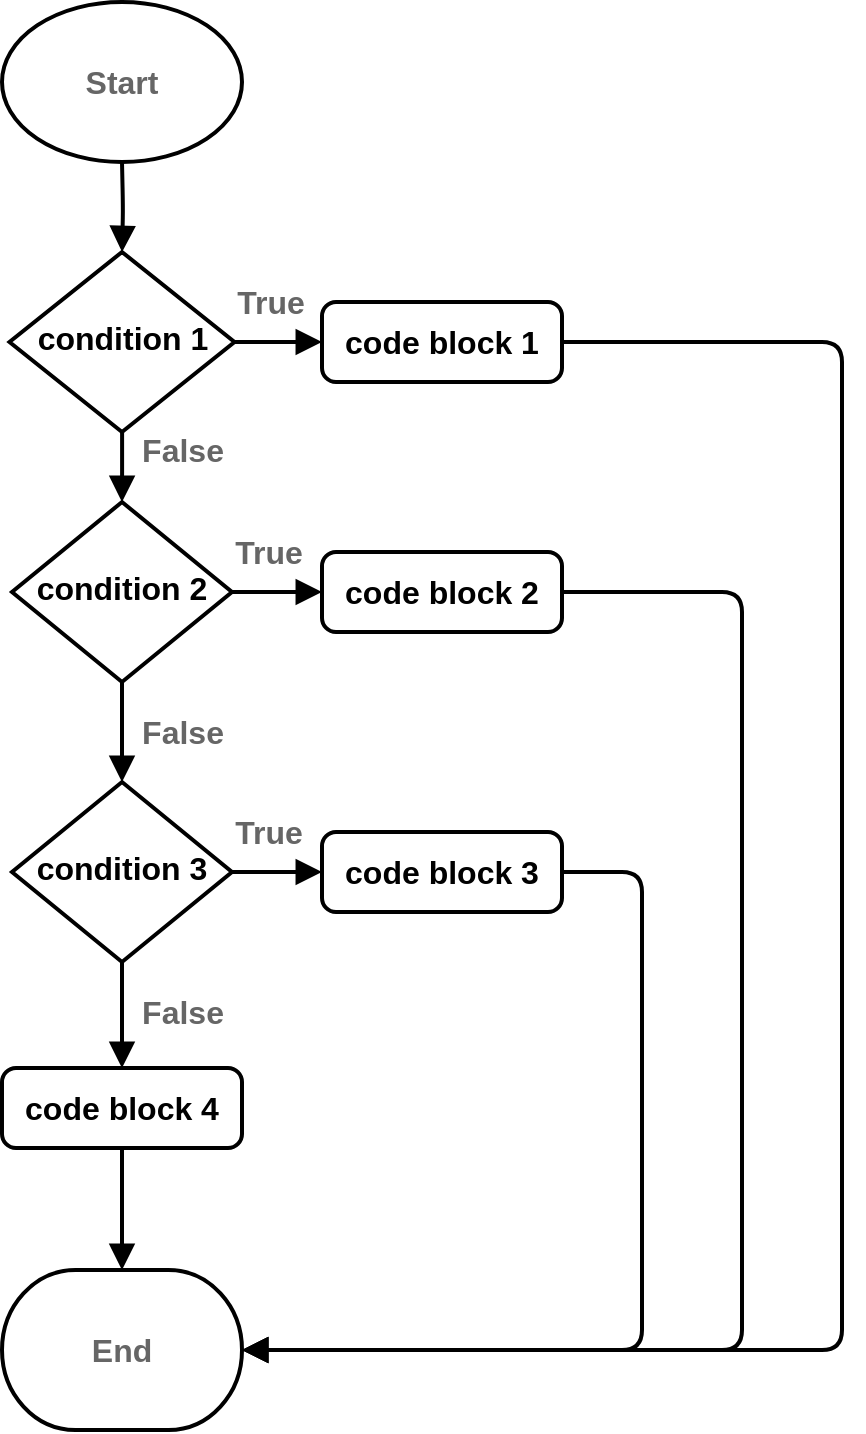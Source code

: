 <mxfile version="13.6.2" type="device"><diagram id="C5RBs43oDa-KdzZeNtuy" name="Page-1"><mxGraphModel dx="1422" dy="843" grid="1" gridSize="10" guides="1" tooltips="1" connect="1" arrows="1" fold="1" page="1" pageScale="1" pageWidth="827" pageHeight="1169" math="0" shadow="0"><root><mxCell id="WIyWlLk6GJQsqaUBKTNV-0"/><mxCell id="WIyWlLk6GJQsqaUBKTNV-1" parent="WIyWlLk6GJQsqaUBKTNV-0"/><mxCell id="WIyWlLk6GJQsqaUBKTNV-2" value="" style="endArrow=block;html=1;shadow=0;fontFamily=Helvetica;fontSize=16;fontColor=#000000;align=center;endFill=1;endSize=8;strokeColor=#000000;strokeWidth=2;edgeStyle=orthogonalEdgeStyle;fontStyle=1" parent="WIyWlLk6GJQsqaUBKTNV-1" target="WIyWlLk6GJQsqaUBKTNV-6" edge="1"><mxGeometry relative="1" as="geometry"><mxPoint x="180" y="240" as="sourcePoint"/></mxGeometry></mxCell><mxCell id="WIyWlLk6GJQsqaUBKTNV-4" value="False" style="rounded=0;html=1;jettySize=auto;orthogonalLoop=1;fontSize=16;endArrow=block;endFill=1;endSize=8;strokeWidth=2;shadow=0;labelBackgroundColor=none;edgeStyle=orthogonalEdgeStyle;entryX=0.5;entryY=0;entryDx=0;entryDy=0;fontStyle=1;fontColor=#666666;" parent="WIyWlLk6GJQsqaUBKTNV-1" source="WIyWlLk6GJQsqaUBKTNV-6" edge="1"><mxGeometry x="-0.5" y="30" relative="1" as="geometry"><mxPoint as="offset"/><mxPoint x="180" y="410" as="targetPoint"/></mxGeometry></mxCell><mxCell id="WIyWlLk6GJQsqaUBKTNV-5" value="True" style="edgeStyle=orthogonalEdgeStyle;rounded=0;html=1;jettySize=auto;orthogonalLoop=1;fontSize=16;endArrow=block;endFill=1;endSize=8;strokeWidth=2;shadow=0;labelBackgroundColor=none;fontStyle=1;fontColor=#666666;" parent="WIyWlLk6GJQsqaUBKTNV-1" source="WIyWlLk6GJQsqaUBKTNV-6" target="WIyWlLk6GJQsqaUBKTNV-7" edge="1"><mxGeometry x="-0.2" y="20" relative="1" as="geometry"><mxPoint as="offset"/></mxGeometry></mxCell><mxCell id="WIyWlLk6GJQsqaUBKTNV-6" value="&lt;div style=&quot;font-size: 16px;&quot;&gt;condition 1&lt;/div&gt;" style="rhombus;whiteSpace=wrap;html=1;shadow=0;fontFamily=Helvetica;fontSize=16;align=center;strokeWidth=2;spacing=6;spacingTop=-4;fontStyle=1" parent="WIyWlLk6GJQsqaUBKTNV-1" vertex="1"><mxGeometry x="123.75" y="285" width="112.5" height="90" as="geometry"/></mxCell><mxCell id="WIyWlLk6GJQsqaUBKTNV-7" value="&lt;div style=&quot;font-size: 16px;&quot;&gt;code block 1&lt;/div&gt;" style="rounded=1;whiteSpace=wrap;html=1;absoluteArcSize=1;arcSize=14;strokeWidth=2;shadow=0;fontFamily=Helvetica;fontSize=16;fontColor=#000000;align=center;strokeColor=#000000;fillColor=#ffffff;fontStyle=1" parent="WIyWlLk6GJQsqaUBKTNV-1" vertex="1"><mxGeometry x="280" y="310" width="120" height="40" as="geometry"/></mxCell><mxCell id="WIyWlLk6GJQsqaUBKTNV-8" value="False" style="rounded=0;html=1;jettySize=auto;orthogonalLoop=1;fontSize=16;endArrow=block;endFill=1;endSize=8;strokeWidth=2;shadow=0;labelBackgroundColor=none;edgeStyle=orthogonalEdgeStyle;entryX=0.5;entryY=0;entryDx=0;entryDy=0;fontStyle=1;fontColor=#666666;" parent="WIyWlLk6GJQsqaUBKTNV-1" source="WIyWlLk6GJQsqaUBKTNV-10" target="Ecx1MQTAP6FhxYmswH9J-4" edge="1"><mxGeometry y="30" relative="1" as="geometry"><mxPoint as="offset"/><mxPoint x="180" y="547" as="targetPoint"/></mxGeometry></mxCell><mxCell id="WIyWlLk6GJQsqaUBKTNV-9" value="True" style="edgeStyle=orthogonalEdgeStyle;rounded=0;html=1;jettySize=auto;orthogonalLoop=1;fontSize=16;endArrow=block;endFill=1;endSize=8;strokeWidth=2;shadow=0;labelBackgroundColor=none;fontStyle=1;fontColor=#666666;" parent="WIyWlLk6GJQsqaUBKTNV-1" source="WIyWlLk6GJQsqaUBKTNV-10" target="WIyWlLk6GJQsqaUBKTNV-12" edge="1"><mxGeometry x="-0.2" y="20" relative="1" as="geometry"><mxPoint as="offset"/></mxGeometry></mxCell><mxCell id="WIyWlLk6GJQsqaUBKTNV-10" value="condition 2" style="rhombus;whiteSpace=wrap;html=1;shadow=0;fontFamily=Helvetica;fontSize=16;align=center;strokeWidth=2;spacing=6;spacingTop=-4;fontStyle=1" parent="WIyWlLk6GJQsqaUBKTNV-1" vertex="1"><mxGeometry x="125" y="410" width="110" height="90" as="geometry"/></mxCell><mxCell id="WIyWlLk6GJQsqaUBKTNV-12" value="code block 2" style="rounded=1;whiteSpace=wrap;html=1;absoluteArcSize=1;arcSize=14;strokeWidth=2;shadow=0;fontFamily=Helvetica;fontSize=16;fontColor=#000000;align=center;strokeColor=#000000;fillColor=#ffffff;fontStyle=1" parent="WIyWlLk6GJQsqaUBKTNV-1" vertex="1"><mxGeometry x="280" y="435" width="120" height="40" as="geometry"/></mxCell><mxCell id="Ecx1MQTAP6FhxYmswH9J-2" value="False" style="rounded=0;html=1;jettySize=auto;orthogonalLoop=1;fontSize=16;endArrow=block;endFill=1;endSize=8;strokeWidth=2;shadow=0;labelBackgroundColor=none;edgeStyle=orthogonalEdgeStyle;entryX=0.5;entryY=0;entryDx=0;entryDy=0;fontStyle=1;fontColor=#666666;" parent="WIyWlLk6GJQsqaUBKTNV-1" source="Ecx1MQTAP6FhxYmswH9J-4" target="Ecx1MQTAP6FhxYmswH9J-10" edge="1"><mxGeometry x="-0.048" y="30" relative="1" as="geometry"><mxPoint as="offset"/><mxPoint x="180" y="687" as="targetPoint"/></mxGeometry></mxCell><mxCell id="Ecx1MQTAP6FhxYmswH9J-3" value="True" style="edgeStyle=orthogonalEdgeStyle;rounded=0;html=1;jettySize=auto;orthogonalLoop=1;fontSize=16;endArrow=block;endFill=1;endSize=8;strokeWidth=2;shadow=0;labelBackgroundColor=none;fontStyle=1;fontColor=#666666;" parent="WIyWlLk6GJQsqaUBKTNV-1" source="Ecx1MQTAP6FhxYmswH9J-4" target="Ecx1MQTAP6FhxYmswH9J-6" edge="1"><mxGeometry x="-0.2" y="20" relative="1" as="geometry"><mxPoint as="offset"/></mxGeometry></mxCell><mxCell id="Ecx1MQTAP6FhxYmswH9J-4" value="&lt;div style=&quot;font-size: 16px;&quot;&gt;condition 3&lt;/div&gt;" style="rhombus;whiteSpace=wrap;html=1;shadow=0;fontFamily=Helvetica;fontSize=16;align=center;strokeWidth=2;spacing=6;spacingTop=-4;fontStyle=1" parent="WIyWlLk6GJQsqaUBKTNV-1" vertex="1"><mxGeometry x="125" y="550" width="110" height="90" as="geometry"/></mxCell><mxCell id="Ecx1MQTAP6FhxYmswH9J-6" value="code block 3" style="rounded=1;whiteSpace=wrap;html=1;absoluteArcSize=1;arcSize=14;strokeWidth=2;shadow=0;fontFamily=Helvetica;fontSize=16;fontColor=#000000;align=center;strokeColor=#000000;fillColor=#ffffff;fontStyle=1" parent="WIyWlLk6GJQsqaUBKTNV-1" vertex="1"><mxGeometry x="280" y="575" width="120" height="40" as="geometry"/></mxCell><mxCell id="Ecx1MQTAP6FhxYmswH9J-10" value="code block 4" style="rounded=1;whiteSpace=wrap;html=1;absoluteArcSize=1;arcSize=14;strokeWidth=2;shadow=0;fontFamily=Helvetica;fontSize=16;fontColor=#000000;align=center;strokeColor=#000000;fillColor=#ffffff;fontStyle=1" parent="WIyWlLk6GJQsqaUBKTNV-1" vertex="1"><mxGeometry x="120" y="693" width="120" height="40" as="geometry"/></mxCell><mxCell id="5hfngiw8CMmIGDg-qM5Q-1" value="&lt;div style=&quot;font-size: 16px;&quot;&gt;Start&lt;/div&gt;" style="strokeWidth=2;html=1;shape=mxgraph.flowchart.start_1;whiteSpace=wrap;fontFamily=Helvetica;fontSize=16;align=center;strokeColor=#000000;fillColor=#ffffff;fontStyle=1;fontColor=#666666;" parent="WIyWlLk6GJQsqaUBKTNV-1" vertex="1"><mxGeometry x="120" y="160" width="120" height="80" as="geometry"/></mxCell><mxCell id="5hfngiw8CMmIGDg-qM5Q-5" value="&lt;div style=&quot;font-size: 16px;&quot;&gt;End&lt;/div&gt;" style="strokeWidth=2;html=1;shape=mxgraph.flowchart.terminator;whiteSpace=wrap;fontFamily=Helvetica;fontSize=16;align=center;strokeColor=#000000;fillColor=#ffffff;fontStyle=1;fontColor=#666666;" parent="WIyWlLk6GJQsqaUBKTNV-1" vertex="1"><mxGeometry x="120" y="794" width="120" height="80" as="geometry"/></mxCell><mxCell id="5hfngiw8CMmIGDg-qM5Q-6" value="" style="endArrow=block;html=1;shadow=0;fontFamily=Helvetica;fontSize=16;fontColor=#000000;align=center;endFill=1;endSize=8;strokeColor=#000000;strokeWidth=2;edgeStyle=orthogonalEdgeStyle;exitX=1;exitY=0.5;exitDx=0;exitDy=0;entryX=1;entryY=0.5;entryDx=0;entryDy=0;fontStyle=1" parent="WIyWlLk6GJQsqaUBKTNV-1" source="WIyWlLk6GJQsqaUBKTNV-7" target="5hfngiw8CMmIGDg-qM5Q-5" edge="1"><mxGeometry relative="1" as="geometry"><mxPoint x="233" y="140" as="sourcePoint"/><mxPoint x="640" y="1020" as="targetPoint"/><Array as="points"><mxPoint x="540" y="330"/><mxPoint x="540" y="834"/></Array></mxGeometry></mxCell><mxCell id="5hfngiw8CMmIGDg-qM5Q-7" value="" style="endArrow=block;html=1;shadow=0;fontFamily=Helvetica;fontSize=16;fontColor=#000000;align=center;endFill=1;endSize=8;strokeColor=#000000;strokeWidth=2;edgeStyle=orthogonalEdgeStyle;exitX=1;exitY=0.5;exitDx=0;exitDy=0;entryX=1;entryY=0.5;entryDx=0;entryDy=0;fontStyle=1" parent="WIyWlLk6GJQsqaUBKTNV-1" source="Ecx1MQTAP6FhxYmswH9J-6" target="5hfngiw8CMmIGDg-qM5Q-5" edge="1"><mxGeometry relative="1" as="geometry"><mxPoint x="410" y="340" as="sourcePoint"/><mxPoint x="650" y="1030" as="targetPoint"/><Array as="points"><mxPoint x="440" y="595"/><mxPoint x="440" y="834"/></Array></mxGeometry></mxCell><mxCell id="5hfngiw8CMmIGDg-qM5Q-8" value="" style="endArrow=block;html=1;shadow=0;fontFamily=Helvetica;fontSize=16;fontColor=#000000;align=center;endFill=1;endSize=8;strokeColor=#000000;strokeWidth=2;edgeStyle=orthogonalEdgeStyle;exitX=0.5;exitY=1;exitDx=0;exitDy=0;entryX=0.5;entryY=0;entryDx=0;entryDy=0;fontStyle=1" parent="WIyWlLk6GJQsqaUBKTNV-1" source="Ecx1MQTAP6FhxYmswH9J-10" target="5hfngiw8CMmIGDg-qM5Q-5" edge="1"><mxGeometry relative="1" as="geometry"><mxPoint x="410" y="509" as="sourcePoint"/><mxPoint x="250" y="844" as="targetPoint"/></mxGeometry></mxCell><mxCell id="5hfngiw8CMmIGDg-qM5Q-9" value="" style="endArrow=block;html=1;shadow=0;fontFamily=Helvetica;fontSize=16;fontColor=#000000;align=center;endFill=1;endSize=8;strokeColor=#000000;strokeWidth=2;edgeStyle=orthogonalEdgeStyle;exitX=1;exitY=0.5;exitDx=0;exitDy=0;entryX=1;entryY=0.5;entryDx=0;entryDy=0;fontStyle=1" parent="WIyWlLk6GJQsqaUBKTNV-1" source="WIyWlLk6GJQsqaUBKTNV-12" target="5hfngiw8CMmIGDg-qM5Q-5" edge="1"><mxGeometry relative="1" as="geometry"><mxPoint x="410" y="340" as="sourcePoint"/><mxPoint x="650" y="1030" as="targetPoint"/><Array as="points"><mxPoint x="490" y="455"/><mxPoint x="490" y="834"/></Array></mxGeometry></mxCell></root></mxGraphModel></diagram></mxfile>